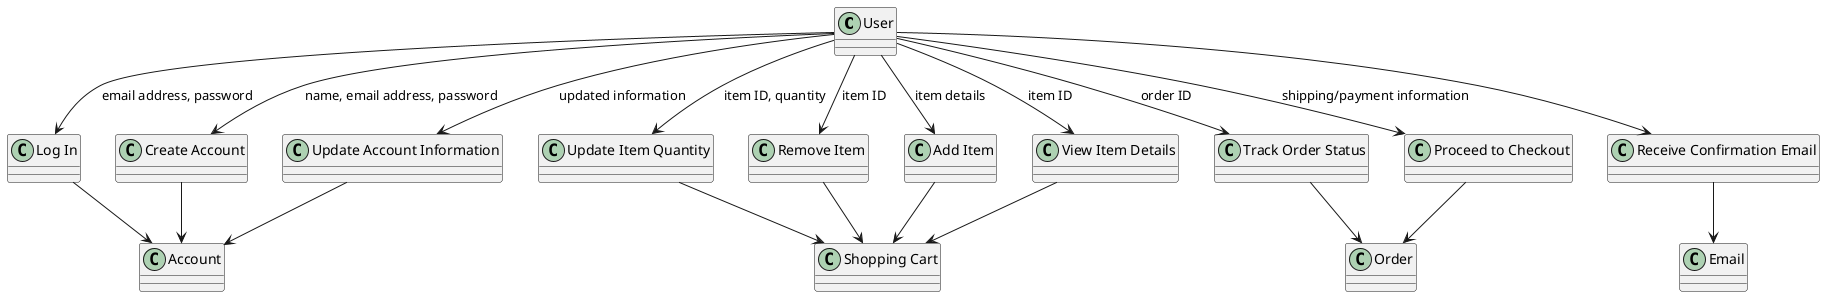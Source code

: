 ```plantuml
@startuml

class "User" as user
class "Shopping Cart"

user --> "Create Account" : name, email address, password
user --> "Log In" : email address, password
user --> "Add Item" : item details
user --> "View Item Details" : item ID
user --> "Update Item Quantity" : item ID, quantity
user --> "Remove Item" : item ID
user --> "Proceed to Checkout" : shipping/payment information
user --> "Receive Confirmation Email"
user --> "Track Order Status" : order ID
user --> "Update Account Information" : updated information

"Create Account" --> "Account"
"Log In" --> "Account"
"Add Item" --> "Shopping Cart"
"View Item Details" --> "Shopping Cart"
"Update Item Quantity" --> "Shopping Cart"
"Remove Item" --> "Shopping Cart"
"Proceed to Checkout" --> "Order"
"Receive Confirmation Email" --> "Email"
"Track Order Status" --> "Order"
"Update Account Information" --> "Account"

@enduml
```
